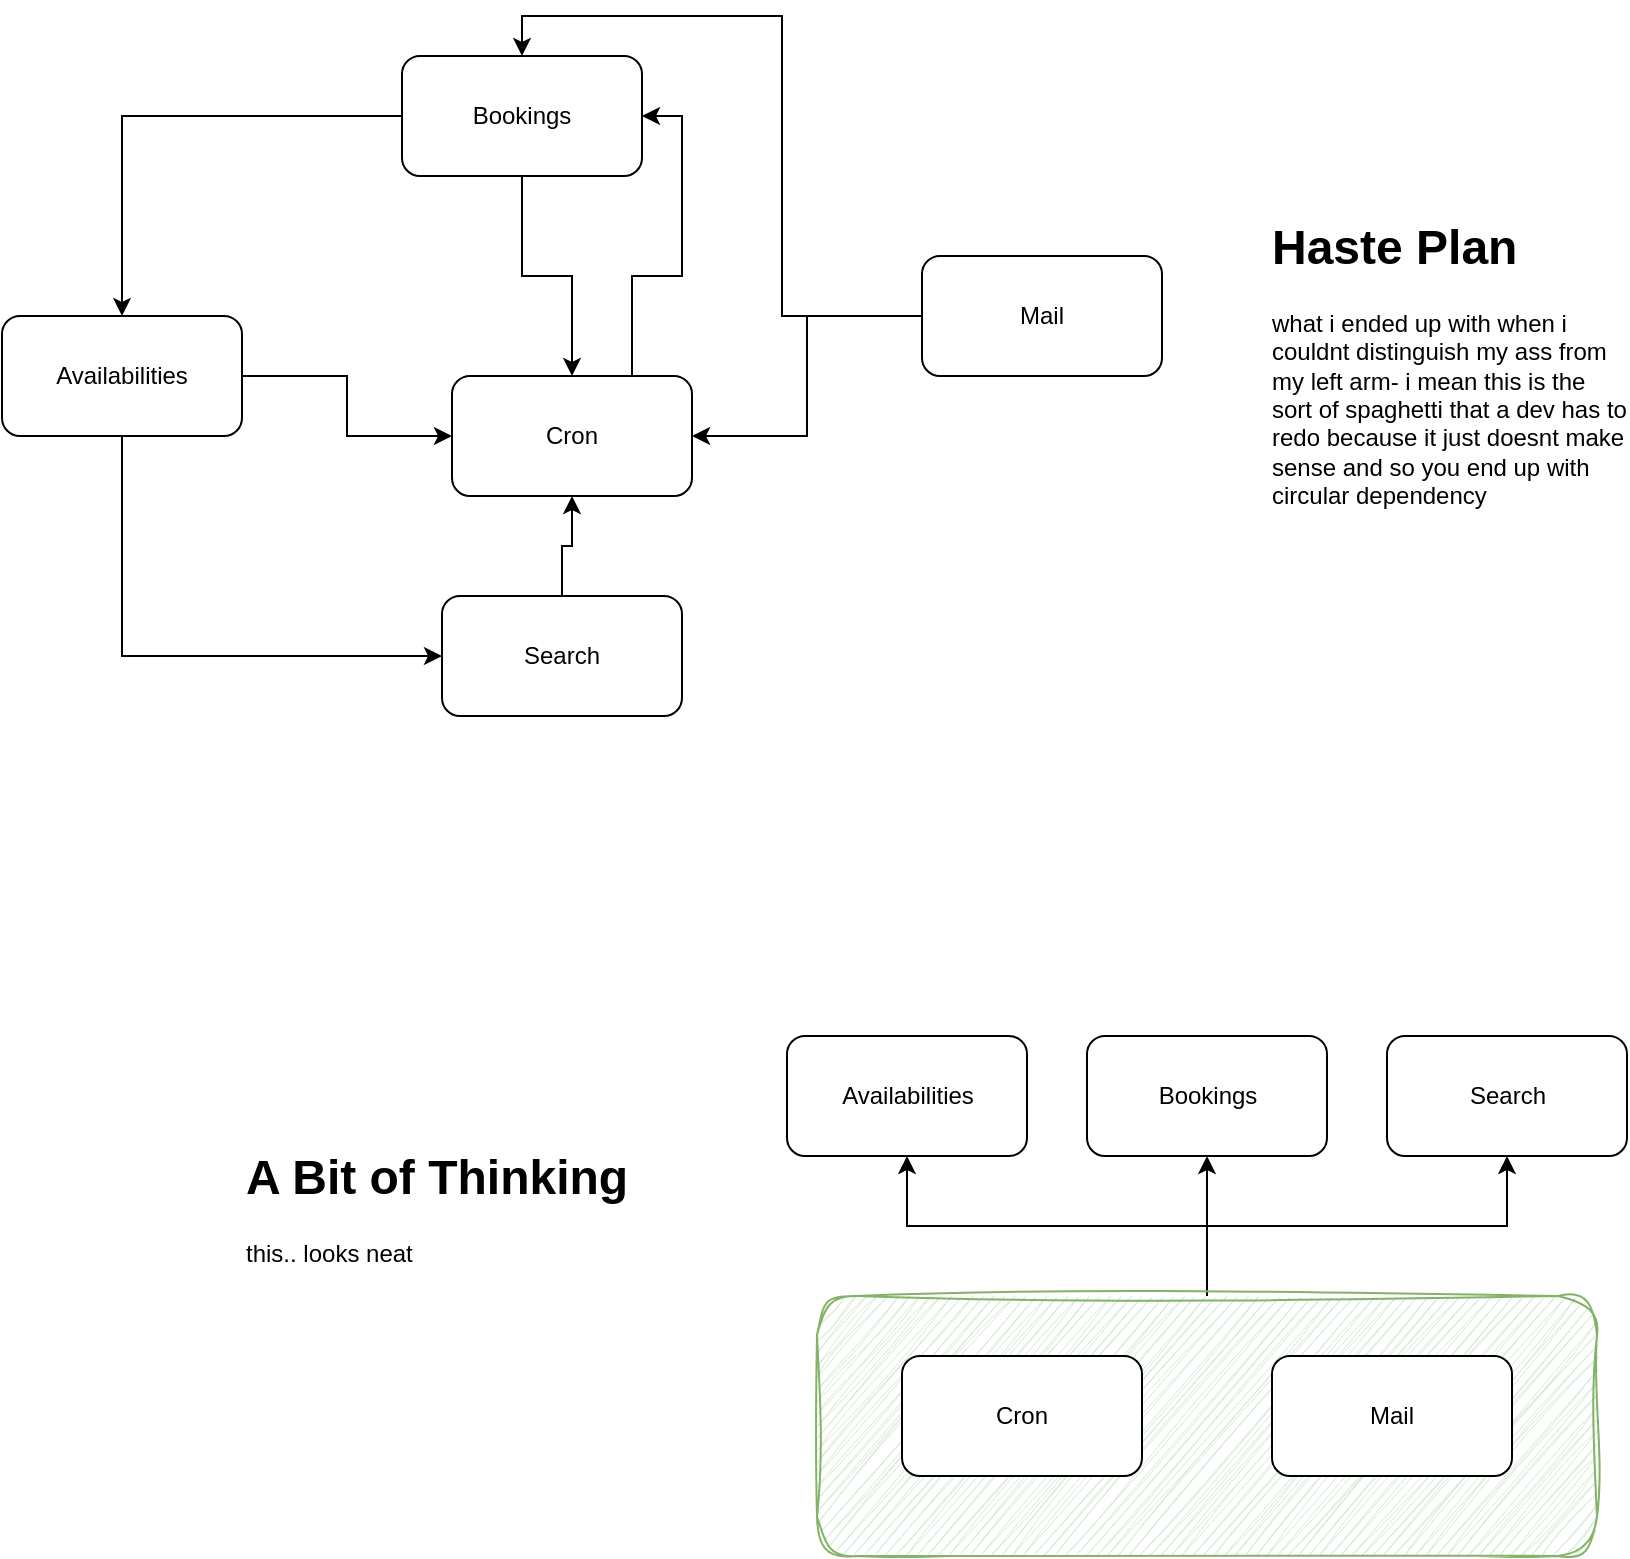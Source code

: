 <mxfile version="24.8.8">
  <diagram name="Page-1" id="oFXrxEKow25pqQnuzCco">
    <mxGraphModel dx="1944" dy="1210" grid="1" gridSize="10" guides="1" tooltips="1" connect="1" arrows="1" fold="1" page="1" pageScale="1" pageWidth="850" pageHeight="1100" math="0" shadow="0">
      <root>
        <mxCell id="0" />
        <mxCell id="1" parent="0" />
        <mxCell id="05ZBVnQBUV-xG6eJKRxs-12" style="edgeStyle=orthogonalEdgeStyle;rounded=0;orthogonalLoop=1;jettySize=auto;html=1;entryX=0.5;entryY=1;entryDx=0;entryDy=0;" edge="1" parent="1" source="05ZBVnQBUV-xG6eJKRxs-6" target="05ZBVnQBUV-xG6eJKRxs-4">
          <mxGeometry relative="1" as="geometry" />
        </mxCell>
        <mxCell id="05ZBVnQBUV-xG6eJKRxs-13" style="edgeStyle=orthogonalEdgeStyle;rounded=0;orthogonalLoop=1;jettySize=auto;html=1;entryX=0.5;entryY=1;entryDx=0;entryDy=0;" edge="1" parent="1" source="05ZBVnQBUV-xG6eJKRxs-6" target="05ZBVnQBUV-xG6eJKRxs-5">
          <mxGeometry relative="1" as="geometry" />
        </mxCell>
        <mxCell id="05ZBVnQBUV-xG6eJKRxs-14" style="edgeStyle=orthogonalEdgeStyle;rounded=0;orthogonalLoop=1;jettySize=auto;html=1;entryX=0.5;entryY=1;entryDx=0;entryDy=0;" edge="1" parent="1" source="05ZBVnQBUV-xG6eJKRxs-6" target="05ZBVnQBUV-xG6eJKRxs-3">
          <mxGeometry relative="1" as="geometry" />
        </mxCell>
        <mxCell id="05ZBVnQBUV-xG6eJKRxs-6" value="" style="rounded=1;whiteSpace=wrap;html=1;fillColor=#d5e8d4;strokeColor=#82b366;sketch=1;curveFitting=1;jiggle=2;" vertex="1" parent="1">
          <mxGeometry x="427.5" y="670" width="390" height="130" as="geometry" />
        </mxCell>
        <mxCell id="7C-Ve8dPaBxXpyU5rLWb-9" style="edgeStyle=orthogonalEdgeStyle;rounded=0;orthogonalLoop=1;jettySize=auto;html=1;entryX=0.5;entryY=0;entryDx=0;entryDy=0;" parent="1" source="7C-Ve8dPaBxXpyU5rLWb-1" target="7C-Ve8dPaBxXpyU5rLWb-2" edge="1">
          <mxGeometry relative="1" as="geometry" />
        </mxCell>
        <mxCell id="7C-Ve8dPaBxXpyU5rLWb-10" style="edgeStyle=orthogonalEdgeStyle;rounded=0;orthogonalLoop=1;jettySize=auto;html=1;entryX=0.5;entryY=0;entryDx=0;entryDy=0;" parent="1" source="7C-Ve8dPaBxXpyU5rLWb-1" target="7C-Ve8dPaBxXpyU5rLWb-4" edge="1">
          <mxGeometry relative="1" as="geometry" />
        </mxCell>
        <mxCell id="7C-Ve8dPaBxXpyU5rLWb-1" value="Bookings" style="rounded=1;whiteSpace=wrap;html=1;" parent="1" vertex="1">
          <mxGeometry x="220" y="50" width="120" height="60" as="geometry" />
        </mxCell>
        <mxCell id="7C-Ve8dPaBxXpyU5rLWb-11" style="edgeStyle=orthogonalEdgeStyle;rounded=0;orthogonalLoop=1;jettySize=auto;html=1;exitX=0.75;exitY=0;exitDx=0;exitDy=0;entryX=1;entryY=0.5;entryDx=0;entryDy=0;" parent="1" source="7C-Ve8dPaBxXpyU5rLWb-2" target="7C-Ve8dPaBxXpyU5rLWb-1" edge="1">
          <mxGeometry relative="1" as="geometry" />
        </mxCell>
        <mxCell id="7C-Ve8dPaBxXpyU5rLWb-2" value="Cron" style="rounded=1;whiteSpace=wrap;html=1;" parent="1" vertex="1">
          <mxGeometry x="245" y="210" width="120" height="60" as="geometry" />
        </mxCell>
        <mxCell id="7C-Ve8dPaBxXpyU5rLWb-7" style="edgeStyle=orthogonalEdgeStyle;rounded=0;orthogonalLoop=1;jettySize=auto;html=1;entryX=1;entryY=0.5;entryDx=0;entryDy=0;" parent="1" source="7C-Ve8dPaBxXpyU5rLWb-3" target="7C-Ve8dPaBxXpyU5rLWb-2" edge="1">
          <mxGeometry relative="1" as="geometry" />
        </mxCell>
        <mxCell id="7C-Ve8dPaBxXpyU5rLWb-12" style="edgeStyle=orthogonalEdgeStyle;rounded=0;orthogonalLoop=1;jettySize=auto;html=1;entryX=0.5;entryY=0;entryDx=0;entryDy=0;" parent="1" source="7C-Ve8dPaBxXpyU5rLWb-3" target="7C-Ve8dPaBxXpyU5rLWb-1" edge="1">
          <mxGeometry relative="1" as="geometry" />
        </mxCell>
        <mxCell id="7C-Ve8dPaBxXpyU5rLWb-3" value="Mail" style="rounded=1;whiteSpace=wrap;html=1;" parent="1" vertex="1">
          <mxGeometry x="480" y="150" width="120" height="60" as="geometry" />
        </mxCell>
        <mxCell id="7C-Ve8dPaBxXpyU5rLWb-8" style="edgeStyle=orthogonalEdgeStyle;rounded=0;orthogonalLoop=1;jettySize=auto;html=1;entryX=0;entryY=0.5;entryDx=0;entryDy=0;" parent="1" source="7C-Ve8dPaBxXpyU5rLWb-4" target="7C-Ve8dPaBxXpyU5rLWb-2" edge="1">
          <mxGeometry relative="1" as="geometry" />
        </mxCell>
        <mxCell id="7C-Ve8dPaBxXpyU5rLWb-14" style="edgeStyle=orthogonalEdgeStyle;rounded=0;orthogonalLoop=1;jettySize=auto;html=1;entryX=0;entryY=0.5;entryDx=0;entryDy=0;" parent="1" source="7C-Ve8dPaBxXpyU5rLWb-4" target="7C-Ve8dPaBxXpyU5rLWb-5" edge="1">
          <mxGeometry relative="1" as="geometry">
            <Array as="points">
              <mxPoint x="80" y="350" />
            </Array>
          </mxGeometry>
        </mxCell>
        <mxCell id="7C-Ve8dPaBxXpyU5rLWb-4" value="Availabilities" style="rounded=1;whiteSpace=wrap;html=1;" parent="1" vertex="1">
          <mxGeometry x="20" y="180" width="120" height="60" as="geometry" />
        </mxCell>
        <mxCell id="7C-Ve8dPaBxXpyU5rLWb-6" style="edgeStyle=orthogonalEdgeStyle;rounded=0;orthogonalLoop=1;jettySize=auto;html=1;entryX=0.5;entryY=1;entryDx=0;entryDy=0;" parent="1" source="7C-Ve8dPaBxXpyU5rLWb-5" target="7C-Ve8dPaBxXpyU5rLWb-2" edge="1">
          <mxGeometry relative="1" as="geometry" />
        </mxCell>
        <mxCell id="7C-Ve8dPaBxXpyU5rLWb-5" value="Search" style="rounded=1;whiteSpace=wrap;html=1;" parent="1" vertex="1">
          <mxGeometry x="240" y="320" width="120" height="60" as="geometry" />
        </mxCell>
        <mxCell id="05ZBVnQBUV-xG6eJKRxs-1" value="Cron" style="rounded=1;whiteSpace=wrap;html=1;" vertex="1" parent="1">
          <mxGeometry x="470" y="700" width="120" height="60" as="geometry" />
        </mxCell>
        <mxCell id="05ZBVnQBUV-xG6eJKRxs-2" value="Mail" style="rounded=1;whiteSpace=wrap;html=1;" vertex="1" parent="1">
          <mxGeometry x="655" y="700" width="120" height="60" as="geometry" />
        </mxCell>
        <mxCell id="05ZBVnQBUV-xG6eJKRxs-3" value="Search" style="rounded=1;whiteSpace=wrap;html=1;" vertex="1" parent="1">
          <mxGeometry x="712.5" y="540" width="120" height="60" as="geometry" />
        </mxCell>
        <mxCell id="05ZBVnQBUV-xG6eJKRxs-4" value="Availabilities" style="rounded=1;whiteSpace=wrap;html=1;" vertex="1" parent="1">
          <mxGeometry x="412.5" y="540" width="120" height="60" as="geometry" />
        </mxCell>
        <mxCell id="05ZBVnQBUV-xG6eJKRxs-5" value="Bookings" style="rounded=1;whiteSpace=wrap;html=1;" vertex="1" parent="1">
          <mxGeometry x="562.5" y="540" width="120" height="60" as="geometry" />
        </mxCell>
        <mxCell id="05ZBVnQBUV-xG6eJKRxs-16" value="&lt;h1 style=&quot;margin-top: 0px;&quot;&gt;Haste Plan&lt;br&gt;&lt;/h1&gt;&lt;p&gt;what i ended up with when i couldnt distinguish my ass from my left arm- i mean this is the sort of spaghetti that a dev has to redo because it just doesnt make sense and so you end up with circular dependency&lt;br&gt;&lt;/p&gt;" style="text;html=1;whiteSpace=wrap;overflow=hidden;rounded=0;" vertex="1" parent="1">
          <mxGeometry x="652.5" y="125" width="180" height="170" as="geometry" />
        </mxCell>
        <mxCell id="05ZBVnQBUV-xG6eJKRxs-17" value="&lt;h1 style=&quot;margin-top: 0px;&quot;&gt;A Bit of Thinking&lt;br&gt;&lt;/h1&gt;&lt;p&gt;this.. looks neat&lt;br&gt;&lt;/p&gt;" style="text;html=1;whiteSpace=wrap;overflow=hidden;rounded=0;" vertex="1" parent="1">
          <mxGeometry x="140" y="590" width="220" height="170" as="geometry" />
        </mxCell>
      </root>
    </mxGraphModel>
  </diagram>
</mxfile>
